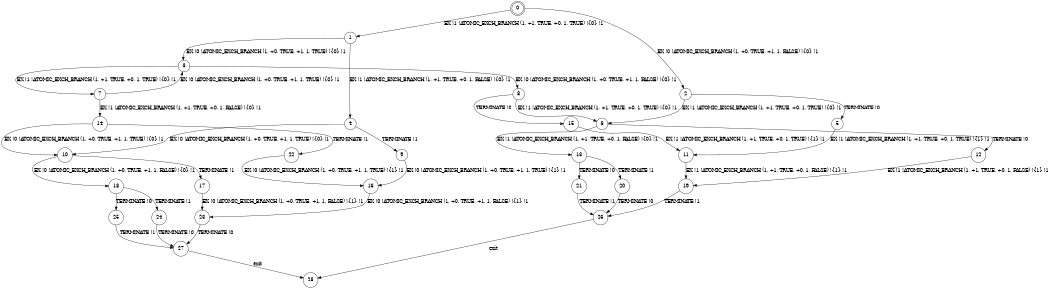digraph BCG {
size = "7, 10.5";
center = TRUE;
node [shape = circle];
0 [peripheries = 2];
0 -> 1 [label = "EX !1 !ATOMIC_EXCH_BRANCH (1, +1, TRUE, +0, 1, TRUE) !{0} !1"];
0 -> 2 [label = "EX !0 !ATOMIC_EXCH_BRANCH (1, +0, TRUE, +1, 1, FALSE) !{0} !1"];
1 -> 3 [label = "EX !0 !ATOMIC_EXCH_BRANCH (1, +0, TRUE, +1, 1, TRUE) !{0} !1"];
1 -> 4 [label = "EX !1 !ATOMIC_EXCH_BRANCH (1, +1, TRUE, +0, 1, FALSE) !{0} !1"];
2 -> 5 [label = "TERMINATE !0"];
2 -> 6 [label = "EX !1 !ATOMIC_EXCH_BRANCH (1, +1, TRUE, +0, 1, TRUE) !{0} !1"];
3 -> 7 [label = "EX !1 !ATOMIC_EXCH_BRANCH (1, +1, TRUE, +0, 1, TRUE) !{0} !1"];
3 -> 8 [label = "EX !0 !ATOMIC_EXCH_BRANCH (1, +0, TRUE, +1, 1, FALSE) !{0} !1"];
4 -> 9 [label = "TERMINATE !1"];
4 -> 10 [label = "EX !0 !ATOMIC_EXCH_BRANCH (1, +0, TRUE, +1, 1, TRUE) !{0} !1"];
5 -> 11 [label = "EX !1 !ATOMIC_EXCH_BRANCH (1, +1, TRUE, +0, 1, TRUE) !{1} !1"];
6 -> 12 [label = "TERMINATE !0"];
6 -> 13 [label = "EX !1 !ATOMIC_EXCH_BRANCH (1, +1, TRUE, +0, 1, FALSE) !{0} !1"];
7 -> 14 [label = "EX !1 !ATOMIC_EXCH_BRANCH (1, +1, TRUE, +0, 1, FALSE) !{0} !1"];
7 -> 3 [label = "EX !0 !ATOMIC_EXCH_BRANCH (1, +0, TRUE, +1, 1, TRUE) !{0} !1"];
8 -> 15 [label = "TERMINATE !0"];
8 -> 6 [label = "EX !1 !ATOMIC_EXCH_BRANCH (1, +1, TRUE, +0, 1, TRUE) !{0} !1"];
9 -> 16 [label = "EX !0 !ATOMIC_EXCH_BRANCH (1, +0, TRUE, +1, 1, TRUE) !{1} !1"];
10 -> 17 [label = "TERMINATE !1"];
10 -> 18 [label = "EX !0 !ATOMIC_EXCH_BRANCH (1, +0, TRUE, +1, 1, FALSE) !{0} !1"];
11 -> 19 [label = "EX !1 !ATOMIC_EXCH_BRANCH (1, +1, TRUE, +0, 1, FALSE) !{1} !1"];
12 -> 19 [label = "EX !1 !ATOMIC_EXCH_BRANCH (1, +1, TRUE, +0, 1, FALSE) !{1} !1"];
13 -> 20 [label = "TERMINATE !1"];
13 -> 21 [label = "TERMINATE !0"];
14 -> 22 [label = "TERMINATE !1"];
14 -> 10 [label = "EX !0 !ATOMIC_EXCH_BRANCH (1, +0, TRUE, +1, 1, TRUE) !{0} !1"];
15 -> 11 [label = "EX !1 !ATOMIC_EXCH_BRANCH (1, +1, TRUE, +0, 1, TRUE) !{1} !1"];
16 -> 23 [label = "EX !0 !ATOMIC_EXCH_BRANCH (1, +0, TRUE, +1, 1, FALSE) !{1} !1"];
17 -> 23 [label = "EX !0 !ATOMIC_EXCH_BRANCH (1, +0, TRUE, +1, 1, FALSE) !{1} !1"];
18 -> 24 [label = "TERMINATE !1"];
18 -> 25 [label = "TERMINATE !0"];
19 -> 26 [label = "TERMINATE !1"];
20 -> 26 [label = "TERMINATE !0"];
21 -> 26 [label = "TERMINATE !1"];
22 -> 16 [label = "EX !0 !ATOMIC_EXCH_BRANCH (1, +0, TRUE, +1, 1, TRUE) !{1} !1"];
23 -> 27 [label = "TERMINATE !0"];
24 -> 27 [label = "TERMINATE !0"];
25 -> 27 [label = "TERMINATE !1"];
26 -> 28 [label = "exit"];
27 -> 28 [label = "exit"];
}
